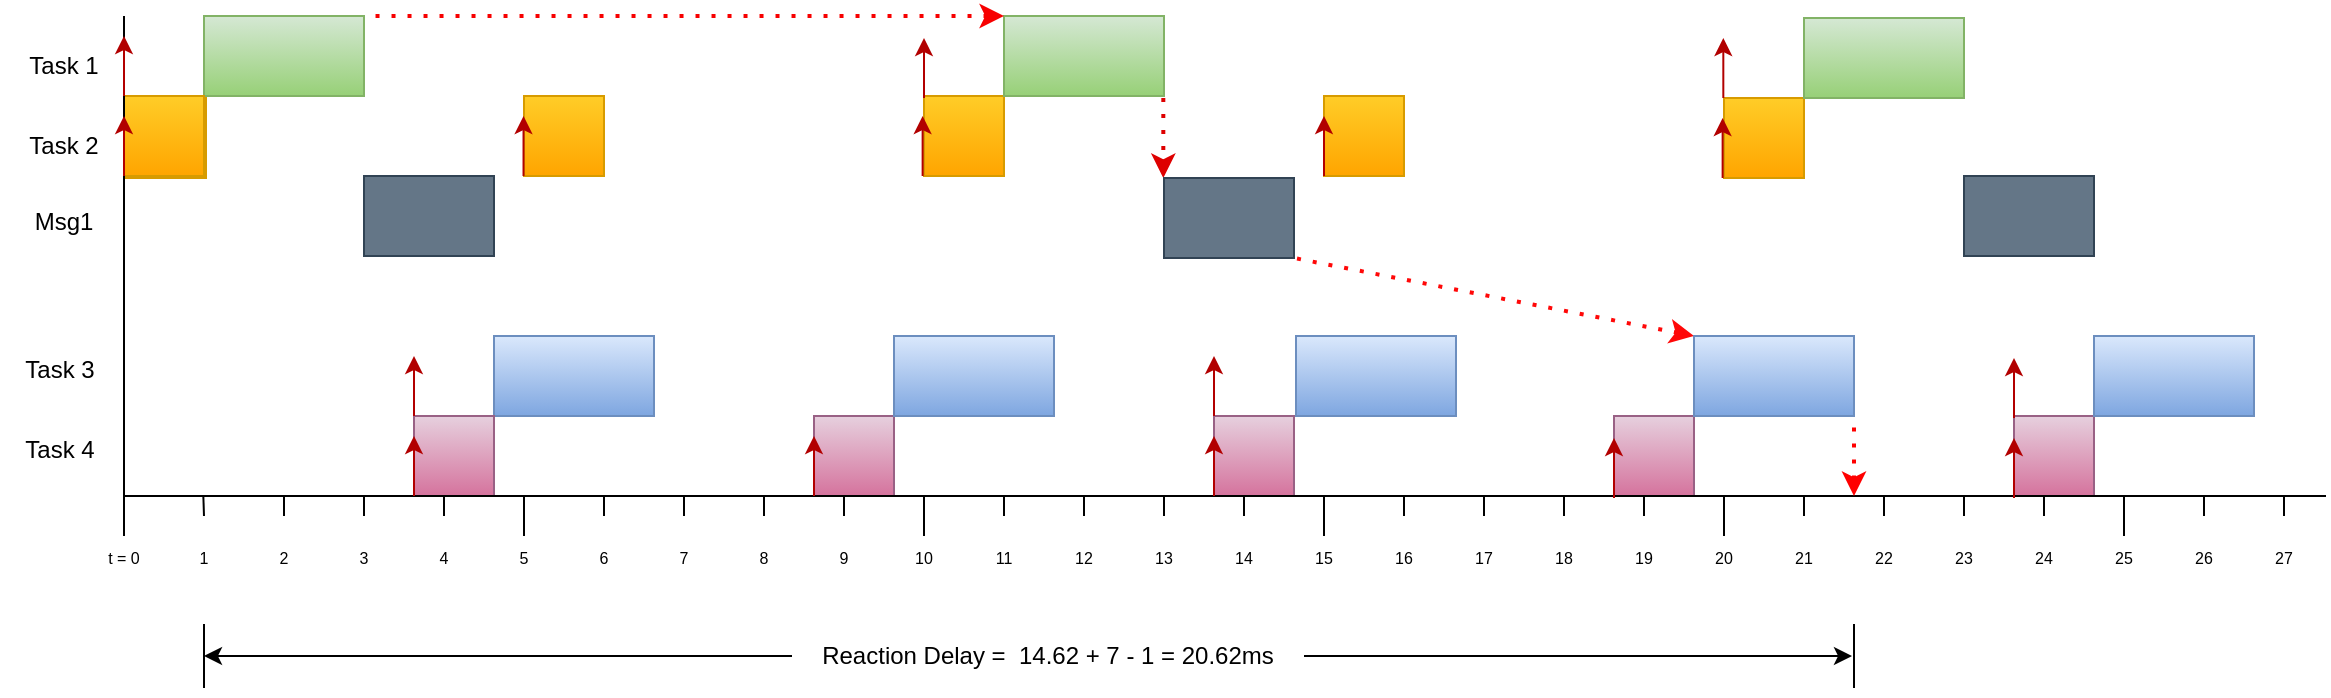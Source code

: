 <mxfile version="22.1.2" type="device">
  <diagram name="Sida-1" id="jouxOrNFPZKE8_uhJ4qf">
    <mxGraphModel dx="1100" dy="809" grid="1" gridSize="10" guides="1" tooltips="1" connect="1" arrows="1" fold="1" page="1" pageScale="1" pageWidth="827" pageHeight="1169" math="0" shadow="0">
      <root>
        <mxCell id="0" />
        <mxCell id="1" parent="0" />
        <mxCell id="SRUq4UJ1imat5ZAe_kLp-1" value="" style="rounded=0;whiteSpace=wrap;html=1;fillColor=#e6d0de;gradientColor=#d5739d;strokeColor=#996185;" vertex="1" parent="1">
          <mxGeometry x="1064" y="320" width="40" height="40" as="geometry" />
        </mxCell>
        <mxCell id="SRUq4UJ1imat5ZAe_kLp-2" value="" style="rounded=0;whiteSpace=wrap;html=1;fillColor=#e6d0de;gradientColor=#d5739d;strokeColor=#996185;" vertex="1" parent="1">
          <mxGeometry x="864" y="320" width="40" height="40" as="geometry" />
        </mxCell>
        <mxCell id="SRUq4UJ1imat5ZAe_kLp-3" value="" style="rounded=0;whiteSpace=wrap;html=1;fillColor=#e6d0de;gradientColor=#d5739d;strokeColor=#996185;" vertex="1" parent="1">
          <mxGeometry x="664" y="320" width="40" height="40" as="geometry" />
        </mxCell>
        <mxCell id="SRUq4UJ1imat5ZAe_kLp-4" value="" style="rounded=0;whiteSpace=wrap;html=1;fillColor=#e6d0de;gradientColor=#d5739d;strokeColor=#996185;" vertex="1" parent="1">
          <mxGeometry x="464" y="320" width="40" height="40" as="geometry" />
        </mxCell>
        <mxCell id="SRUq4UJ1imat5ZAe_kLp-5" value="" style="rounded=0;whiteSpace=wrap;html=1;fillColor=#ffcd28;gradientColor=#ffa500;strokeColor=#d79b00;" vertex="1" parent="1">
          <mxGeometry x="120" y="161" width="40" height="40" as="geometry" />
        </mxCell>
        <mxCell id="SRUq4UJ1imat5ZAe_kLp-6" value="" style="rounded=0;whiteSpace=wrap;html=1;fillColor=#dae8fc;gradientColor=#7ea6e0;strokeColor=#6c8ebf;" vertex="1" parent="1">
          <mxGeometry x="304" y="280" width="80" height="40" as="geometry" />
        </mxCell>
        <mxCell id="SRUq4UJ1imat5ZAe_kLp-7" value="" style="rounded=0;whiteSpace=wrap;html=1;fillColor=#e6d0de;gradientColor=#d5739d;strokeColor=#996185;" vertex="1" parent="1">
          <mxGeometry x="264" y="320" width="40" height="40" as="geometry" />
        </mxCell>
        <mxCell id="SRUq4UJ1imat5ZAe_kLp-8" value="" style="rounded=0;whiteSpace=wrap;html=1;fillColor=#d5e8d4;gradientColor=#97d077;strokeColor=#82b366;" vertex="1" parent="1">
          <mxGeometry x="159" y="120" width="80" height="40" as="geometry" />
        </mxCell>
        <mxCell id="SRUq4UJ1imat5ZAe_kLp-9" value="" style="rounded=0;whiteSpace=wrap;html=1;fillColor=#ffcd28;gradientColor=#ffa500;strokeColor=#d79b00;" vertex="1" parent="1">
          <mxGeometry x="119" y="160" width="40" height="40" as="geometry" />
        </mxCell>
        <mxCell id="SRUq4UJ1imat5ZAe_kLp-10" value="" style="endArrow=none;html=1;rounded=0;" edge="1" parent="1">
          <mxGeometry width="50" height="50" relative="1" as="geometry">
            <mxPoint x="119" y="360" as="sourcePoint" />
            <mxPoint x="1220" y="360" as="targetPoint" />
          </mxGeometry>
        </mxCell>
        <mxCell id="SRUq4UJ1imat5ZAe_kLp-11" value="" style="endArrow=none;html=1;rounded=0;" edge="1" parent="1">
          <mxGeometry width="50" height="50" relative="1" as="geometry">
            <mxPoint x="119" y="360" as="sourcePoint" />
            <mxPoint x="119" y="120" as="targetPoint" />
          </mxGeometry>
        </mxCell>
        <mxCell id="SRUq4UJ1imat5ZAe_kLp-12" value="" style="endArrow=classic;html=1;rounded=0;fillColor=#e51400;strokeColor=#B20000;" edge="1" parent="1">
          <mxGeometry width="50" height="50" relative="1" as="geometry">
            <mxPoint x="264" y="360" as="sourcePoint" />
            <mxPoint x="264" y="330" as="targetPoint" />
          </mxGeometry>
        </mxCell>
        <mxCell id="SRUq4UJ1imat5ZAe_kLp-13" value="" style="endArrow=classic;html=1;rounded=0;fillColor=#e51400;strokeColor=#B20000;" edge="1" parent="1">
          <mxGeometry width="50" height="50" relative="1" as="geometry">
            <mxPoint x="264" y="320" as="sourcePoint" />
            <mxPoint x="264" y="290" as="targetPoint" />
          </mxGeometry>
        </mxCell>
        <mxCell id="SRUq4UJ1imat5ZAe_kLp-14" value="" style="endArrow=classic;html=1;rounded=0;fillColor=#e51400;strokeColor=#B20000;" edge="1" parent="1">
          <mxGeometry width="50" height="50" relative="1" as="geometry">
            <mxPoint x="119" y="200" as="sourcePoint" />
            <mxPoint x="119" y="170" as="targetPoint" />
          </mxGeometry>
        </mxCell>
        <mxCell id="SRUq4UJ1imat5ZAe_kLp-15" value="" style="endArrow=classic;html=1;rounded=0;fillColor=#e51400;strokeColor=#B20000;" edge="1" parent="1">
          <mxGeometry width="50" height="50" relative="1" as="geometry">
            <mxPoint x="119" y="160" as="sourcePoint" />
            <mxPoint x="119" y="130" as="targetPoint" />
          </mxGeometry>
        </mxCell>
        <mxCell id="SRUq4UJ1imat5ZAe_kLp-16" value="Task 1" style="text;html=1;strokeColor=none;fillColor=none;align=center;verticalAlign=middle;whiteSpace=wrap;rounded=0;" vertex="1" parent="1">
          <mxGeometry x="59" y="130" width="60" height="30" as="geometry" />
        </mxCell>
        <mxCell id="SRUq4UJ1imat5ZAe_kLp-17" value="Task 2" style="text;html=1;strokeColor=none;fillColor=none;align=center;verticalAlign=middle;whiteSpace=wrap;rounded=0;" vertex="1" parent="1">
          <mxGeometry x="59" y="170" width="60" height="30" as="geometry" />
        </mxCell>
        <mxCell id="SRUq4UJ1imat5ZAe_kLp-18" value="Task 3" style="text;html=1;strokeColor=none;fillColor=none;align=center;verticalAlign=middle;whiteSpace=wrap;rounded=0;" vertex="1" parent="1">
          <mxGeometry x="57" y="282" width="60" height="30" as="geometry" />
        </mxCell>
        <mxCell id="SRUq4UJ1imat5ZAe_kLp-19" value="Task 4" style="text;html=1;strokeColor=none;fillColor=none;align=center;verticalAlign=middle;whiteSpace=wrap;rounded=0;" vertex="1" parent="1">
          <mxGeometry x="57" y="322" width="60" height="30" as="geometry" />
        </mxCell>
        <mxCell id="SRUq4UJ1imat5ZAe_kLp-20" value="" style="endArrow=none;html=1;rounded=0;" edge="1" parent="1">
          <mxGeometry width="50" height="50" relative="1" as="geometry">
            <mxPoint x="119" y="380" as="sourcePoint" />
            <mxPoint x="119" y="360" as="targetPoint" />
          </mxGeometry>
        </mxCell>
        <mxCell id="SRUq4UJ1imat5ZAe_kLp-21" value="" style="endArrow=none;html=1;rounded=0;" edge="1" parent="1">
          <mxGeometry width="50" height="50" relative="1" as="geometry">
            <mxPoint x="319" y="380" as="sourcePoint" />
            <mxPoint x="319" y="360" as="targetPoint" />
          </mxGeometry>
        </mxCell>
        <mxCell id="SRUq4UJ1imat5ZAe_kLp-22" value="" style="endArrow=none;html=1;rounded=0;" edge="1" parent="1">
          <mxGeometry width="50" height="50" relative="1" as="geometry">
            <mxPoint x="519" y="380" as="sourcePoint" />
            <mxPoint x="519" y="360" as="targetPoint" />
          </mxGeometry>
        </mxCell>
        <mxCell id="SRUq4UJ1imat5ZAe_kLp-23" value="" style="endArrow=none;html=1;rounded=0;" edge="1" parent="1">
          <mxGeometry width="50" height="50" relative="1" as="geometry">
            <mxPoint x="719" y="380" as="sourcePoint" />
            <mxPoint x="719" y="360" as="targetPoint" />
          </mxGeometry>
        </mxCell>
        <mxCell id="SRUq4UJ1imat5ZAe_kLp-24" value="" style="endArrow=none;html=1;rounded=0;" edge="1" parent="1">
          <mxGeometry width="50" height="50" relative="1" as="geometry">
            <mxPoint x="919" y="380" as="sourcePoint" />
            <mxPoint x="919" y="360" as="targetPoint" />
          </mxGeometry>
        </mxCell>
        <mxCell id="SRUq4UJ1imat5ZAe_kLp-25" value="" style="endArrow=none;html=1;rounded=0;" edge="1" parent="1">
          <mxGeometry width="50" height="50" relative="1" as="geometry">
            <mxPoint x="1119" y="380" as="sourcePoint" />
            <mxPoint x="1119" y="360" as="targetPoint" />
          </mxGeometry>
        </mxCell>
        <mxCell id="SRUq4UJ1imat5ZAe_kLp-26" value="" style="endArrow=none;html=1;rounded=0;" edge="1" parent="1">
          <mxGeometry width="50" height="50" relative="1" as="geometry">
            <mxPoint x="159" y="370" as="sourcePoint" />
            <mxPoint x="158.67" y="360" as="targetPoint" />
          </mxGeometry>
        </mxCell>
        <mxCell id="SRUq4UJ1imat5ZAe_kLp-27" value="" style="endArrow=none;html=1;rounded=0;" edge="1" parent="1">
          <mxGeometry width="50" height="50" relative="1" as="geometry">
            <mxPoint x="199" y="370" as="sourcePoint" />
            <mxPoint x="199" y="360" as="targetPoint" />
          </mxGeometry>
        </mxCell>
        <mxCell id="SRUq4UJ1imat5ZAe_kLp-28" value="" style="endArrow=none;html=1;rounded=0;" edge="1" parent="1">
          <mxGeometry width="50" height="50" relative="1" as="geometry">
            <mxPoint x="239" y="370" as="sourcePoint" />
            <mxPoint x="239" y="360" as="targetPoint" />
          </mxGeometry>
        </mxCell>
        <mxCell id="SRUq4UJ1imat5ZAe_kLp-29" value="" style="endArrow=none;html=1;rounded=0;" edge="1" parent="1">
          <mxGeometry width="50" height="50" relative="1" as="geometry">
            <mxPoint x="279" y="370" as="sourcePoint" />
            <mxPoint x="279" y="360" as="targetPoint" />
          </mxGeometry>
        </mxCell>
        <mxCell id="SRUq4UJ1imat5ZAe_kLp-30" value="" style="endArrow=none;html=1;rounded=0;" edge="1" parent="1">
          <mxGeometry width="50" height="50" relative="1" as="geometry">
            <mxPoint x="359" y="370" as="sourcePoint" />
            <mxPoint x="359" y="360" as="targetPoint" />
          </mxGeometry>
        </mxCell>
        <mxCell id="SRUq4UJ1imat5ZAe_kLp-31" value="" style="endArrow=none;html=1;rounded=0;" edge="1" parent="1">
          <mxGeometry width="50" height="50" relative="1" as="geometry">
            <mxPoint x="399" y="370" as="sourcePoint" />
            <mxPoint x="399" y="360" as="targetPoint" />
          </mxGeometry>
        </mxCell>
        <mxCell id="SRUq4UJ1imat5ZAe_kLp-32" value="" style="endArrow=none;html=1;rounded=0;" edge="1" parent="1">
          <mxGeometry width="50" height="50" relative="1" as="geometry">
            <mxPoint x="439" y="370" as="sourcePoint" />
            <mxPoint x="439" y="360" as="targetPoint" />
          </mxGeometry>
        </mxCell>
        <mxCell id="SRUq4UJ1imat5ZAe_kLp-33" value="" style="endArrow=none;html=1;rounded=0;" edge="1" parent="1">
          <mxGeometry width="50" height="50" relative="1" as="geometry">
            <mxPoint x="479" y="370" as="sourcePoint" />
            <mxPoint x="479" y="360" as="targetPoint" />
          </mxGeometry>
        </mxCell>
        <mxCell id="SRUq4UJ1imat5ZAe_kLp-34" value="" style="endArrow=none;html=1;rounded=0;" edge="1" parent="1">
          <mxGeometry width="50" height="50" relative="1" as="geometry">
            <mxPoint x="559" y="370" as="sourcePoint" />
            <mxPoint x="559" y="360" as="targetPoint" />
          </mxGeometry>
        </mxCell>
        <mxCell id="SRUq4UJ1imat5ZAe_kLp-35" value="" style="endArrow=none;html=1;rounded=0;" edge="1" parent="1">
          <mxGeometry width="50" height="50" relative="1" as="geometry">
            <mxPoint x="599" y="370" as="sourcePoint" />
            <mxPoint x="599" y="360" as="targetPoint" />
          </mxGeometry>
        </mxCell>
        <mxCell id="SRUq4UJ1imat5ZAe_kLp-36" value="" style="endArrow=none;html=1;rounded=0;" edge="1" parent="1">
          <mxGeometry width="50" height="50" relative="1" as="geometry">
            <mxPoint x="639" y="370" as="sourcePoint" />
            <mxPoint x="639" y="360" as="targetPoint" />
          </mxGeometry>
        </mxCell>
        <mxCell id="SRUq4UJ1imat5ZAe_kLp-37" value="" style="endArrow=none;html=1;rounded=0;" edge="1" parent="1">
          <mxGeometry width="50" height="50" relative="1" as="geometry">
            <mxPoint x="679" y="370" as="sourcePoint" />
            <mxPoint x="679" y="360" as="targetPoint" />
          </mxGeometry>
        </mxCell>
        <mxCell id="SRUq4UJ1imat5ZAe_kLp-38" value="" style="endArrow=none;html=1;rounded=0;" edge="1" parent="1">
          <mxGeometry width="50" height="50" relative="1" as="geometry">
            <mxPoint x="759" y="370" as="sourcePoint" />
            <mxPoint x="759" y="360" as="targetPoint" />
          </mxGeometry>
        </mxCell>
        <mxCell id="SRUq4UJ1imat5ZAe_kLp-39" value="" style="endArrow=none;html=1;rounded=0;" edge="1" parent="1">
          <mxGeometry width="50" height="50" relative="1" as="geometry">
            <mxPoint x="799" y="370" as="sourcePoint" />
            <mxPoint x="799" y="360" as="targetPoint" />
          </mxGeometry>
        </mxCell>
        <mxCell id="SRUq4UJ1imat5ZAe_kLp-40" value="" style="endArrow=none;html=1;rounded=0;" edge="1" parent="1">
          <mxGeometry width="50" height="50" relative="1" as="geometry">
            <mxPoint x="839" y="370" as="sourcePoint" />
            <mxPoint x="839" y="360" as="targetPoint" />
          </mxGeometry>
        </mxCell>
        <mxCell id="SRUq4UJ1imat5ZAe_kLp-41" value="" style="endArrow=none;html=1;rounded=0;" edge="1" parent="1">
          <mxGeometry width="50" height="50" relative="1" as="geometry">
            <mxPoint x="879" y="370" as="sourcePoint" />
            <mxPoint x="879" y="360" as="targetPoint" />
          </mxGeometry>
        </mxCell>
        <mxCell id="SRUq4UJ1imat5ZAe_kLp-42" value="" style="endArrow=none;html=1;rounded=0;" edge="1" parent="1">
          <mxGeometry width="50" height="50" relative="1" as="geometry">
            <mxPoint x="959" y="370" as="sourcePoint" />
            <mxPoint x="959" y="360" as="targetPoint" />
          </mxGeometry>
        </mxCell>
        <mxCell id="SRUq4UJ1imat5ZAe_kLp-43" value="" style="endArrow=none;html=1;rounded=0;" edge="1" parent="1">
          <mxGeometry width="50" height="50" relative="1" as="geometry">
            <mxPoint x="999" y="370" as="sourcePoint" />
            <mxPoint x="999" y="360" as="targetPoint" />
          </mxGeometry>
        </mxCell>
        <mxCell id="SRUq4UJ1imat5ZAe_kLp-44" value="" style="endArrow=none;html=1;rounded=0;" edge="1" parent="1">
          <mxGeometry width="50" height="50" relative="1" as="geometry">
            <mxPoint x="1039" y="370" as="sourcePoint" />
            <mxPoint x="1039" y="360" as="targetPoint" />
          </mxGeometry>
        </mxCell>
        <mxCell id="SRUq4UJ1imat5ZAe_kLp-45" value="" style="endArrow=none;html=1;rounded=0;" edge="1" parent="1">
          <mxGeometry width="50" height="50" relative="1" as="geometry">
            <mxPoint x="1079" y="370" as="sourcePoint" />
            <mxPoint x="1079" y="360" as="targetPoint" />
          </mxGeometry>
        </mxCell>
        <mxCell id="SRUq4UJ1imat5ZAe_kLp-46" value="&lt;font style=&quot;font-size: 8px;&quot;&gt;t = 0&lt;/font&gt;" style="text;html=1;strokeColor=none;fillColor=none;align=center;verticalAlign=middle;whiteSpace=wrap;rounded=0;" vertex="1" parent="1">
          <mxGeometry x="99" y="380" width="40" height="20" as="geometry" />
        </mxCell>
        <mxCell id="SRUq4UJ1imat5ZAe_kLp-47" value="&lt;font style=&quot;font-size: 8px;&quot;&gt;1&lt;/font&gt;" style="text;html=1;strokeColor=none;fillColor=none;align=center;verticalAlign=middle;whiteSpace=wrap;rounded=0;" vertex="1" parent="1">
          <mxGeometry x="149" y="380" width="20" height="20" as="geometry" />
        </mxCell>
        <mxCell id="SRUq4UJ1imat5ZAe_kLp-48" value="&lt;font style=&quot;font-size: 8px;&quot;&gt;2&lt;/font&gt;" style="text;html=1;strokeColor=none;fillColor=none;align=center;verticalAlign=middle;whiteSpace=wrap;rounded=0;" vertex="1" parent="1">
          <mxGeometry x="189" y="380" width="20" height="20" as="geometry" />
        </mxCell>
        <mxCell id="SRUq4UJ1imat5ZAe_kLp-49" value="&lt;font style=&quot;font-size: 8px;&quot;&gt;3&lt;/font&gt;" style="text;html=1;strokeColor=none;fillColor=none;align=center;verticalAlign=middle;whiteSpace=wrap;rounded=0;" vertex="1" parent="1">
          <mxGeometry x="229" y="380" width="20" height="20" as="geometry" />
        </mxCell>
        <mxCell id="SRUq4UJ1imat5ZAe_kLp-50" value="&lt;font style=&quot;font-size: 8px;&quot;&gt;4&lt;/font&gt;" style="text;html=1;strokeColor=none;fillColor=none;align=center;verticalAlign=middle;whiteSpace=wrap;rounded=0;" vertex="1" parent="1">
          <mxGeometry x="269" y="380" width="20" height="20" as="geometry" />
        </mxCell>
        <mxCell id="SRUq4UJ1imat5ZAe_kLp-51" value="&lt;font style=&quot;font-size: 8px;&quot;&gt;5&lt;/font&gt;" style="text;html=1;strokeColor=none;fillColor=none;align=center;verticalAlign=middle;whiteSpace=wrap;rounded=0;" vertex="1" parent="1">
          <mxGeometry x="309" y="380" width="20" height="20" as="geometry" />
        </mxCell>
        <mxCell id="SRUq4UJ1imat5ZAe_kLp-52" value="&lt;span style=&quot;font-size: 8px;&quot;&gt;6&lt;/span&gt;" style="text;html=1;strokeColor=none;fillColor=none;align=center;verticalAlign=middle;whiteSpace=wrap;rounded=0;" vertex="1" parent="1">
          <mxGeometry x="349" y="380" width="20" height="20" as="geometry" />
        </mxCell>
        <mxCell id="SRUq4UJ1imat5ZAe_kLp-53" value="&lt;span style=&quot;font-size: 8px;&quot;&gt;7&lt;/span&gt;" style="text;html=1;strokeColor=none;fillColor=none;align=center;verticalAlign=middle;whiteSpace=wrap;rounded=0;" vertex="1" parent="1">
          <mxGeometry x="389" y="380" width="20" height="20" as="geometry" />
        </mxCell>
        <mxCell id="SRUq4UJ1imat5ZAe_kLp-54" value="&lt;font style=&quot;font-size: 8px;&quot;&gt;8&lt;/font&gt;" style="text;html=1;strokeColor=none;fillColor=none;align=center;verticalAlign=middle;whiteSpace=wrap;rounded=0;" vertex="1" parent="1">
          <mxGeometry x="429" y="380" width="20" height="20" as="geometry" />
        </mxCell>
        <mxCell id="SRUq4UJ1imat5ZAe_kLp-55" value="&lt;font style=&quot;font-size: 8px;&quot;&gt;9&lt;/font&gt;" style="text;html=1;strokeColor=none;fillColor=none;align=center;verticalAlign=middle;whiteSpace=wrap;rounded=0;" vertex="1" parent="1">
          <mxGeometry x="469" y="380" width="20" height="20" as="geometry" />
        </mxCell>
        <mxCell id="SRUq4UJ1imat5ZAe_kLp-56" value="&lt;font style=&quot;font-size: 8px;&quot;&gt;10&lt;/font&gt;" style="text;html=1;strokeColor=none;fillColor=none;align=center;verticalAlign=middle;whiteSpace=wrap;rounded=0;" vertex="1" parent="1">
          <mxGeometry x="509" y="380" width="20" height="20" as="geometry" />
        </mxCell>
        <mxCell id="SRUq4UJ1imat5ZAe_kLp-57" value="&lt;font style=&quot;font-size: 8px;&quot;&gt;11&lt;/font&gt;" style="text;html=1;strokeColor=none;fillColor=none;align=center;verticalAlign=middle;whiteSpace=wrap;rounded=0;" vertex="1" parent="1">
          <mxGeometry x="549" y="380" width="20" height="20" as="geometry" />
        </mxCell>
        <mxCell id="SRUq4UJ1imat5ZAe_kLp-58" value="&lt;font style=&quot;font-size: 8px;&quot;&gt;12&lt;/font&gt;" style="text;html=1;strokeColor=none;fillColor=none;align=center;verticalAlign=middle;whiteSpace=wrap;rounded=0;" vertex="1" parent="1">
          <mxGeometry x="589" y="380" width="20" height="20" as="geometry" />
        </mxCell>
        <mxCell id="SRUq4UJ1imat5ZAe_kLp-59" value="&lt;font style=&quot;font-size: 8px;&quot;&gt;13&lt;/font&gt;" style="text;html=1;strokeColor=none;fillColor=none;align=center;verticalAlign=middle;whiteSpace=wrap;rounded=0;" vertex="1" parent="1">
          <mxGeometry x="629" y="380" width="20" height="20" as="geometry" />
        </mxCell>
        <mxCell id="SRUq4UJ1imat5ZAe_kLp-60" value="&lt;font style=&quot;font-size: 8px;&quot;&gt;14&lt;/font&gt;" style="text;html=1;strokeColor=none;fillColor=none;align=center;verticalAlign=middle;whiteSpace=wrap;rounded=0;" vertex="1" parent="1">
          <mxGeometry x="669" y="380" width="20" height="20" as="geometry" />
        </mxCell>
        <mxCell id="SRUq4UJ1imat5ZAe_kLp-61" value="&lt;font style=&quot;font-size: 8px;&quot;&gt;15&lt;/font&gt;" style="text;html=1;strokeColor=none;fillColor=none;align=center;verticalAlign=middle;whiteSpace=wrap;rounded=0;" vertex="1" parent="1">
          <mxGeometry x="709" y="380" width="20" height="20" as="geometry" />
        </mxCell>
        <mxCell id="SRUq4UJ1imat5ZAe_kLp-62" value="&lt;font style=&quot;font-size: 8px;&quot;&gt;16&lt;/font&gt;" style="text;html=1;strokeColor=none;fillColor=none;align=center;verticalAlign=middle;whiteSpace=wrap;rounded=0;" vertex="1" parent="1">
          <mxGeometry x="749" y="380" width="20" height="20" as="geometry" />
        </mxCell>
        <mxCell id="SRUq4UJ1imat5ZAe_kLp-63" value="&lt;font style=&quot;font-size: 8px;&quot;&gt;17&lt;/font&gt;" style="text;html=1;strokeColor=none;fillColor=none;align=center;verticalAlign=middle;whiteSpace=wrap;rounded=0;" vertex="1" parent="1">
          <mxGeometry x="789" y="380" width="20" height="20" as="geometry" />
        </mxCell>
        <mxCell id="SRUq4UJ1imat5ZAe_kLp-64" value="&lt;font style=&quot;font-size: 8px;&quot;&gt;18&lt;/font&gt;" style="text;html=1;strokeColor=none;fillColor=none;align=center;verticalAlign=middle;whiteSpace=wrap;rounded=0;" vertex="1" parent="1">
          <mxGeometry x="829" y="380" width="20" height="20" as="geometry" />
        </mxCell>
        <mxCell id="SRUq4UJ1imat5ZAe_kLp-65" value="&lt;font style=&quot;font-size: 8px;&quot;&gt;19&lt;/font&gt;" style="text;html=1;strokeColor=none;fillColor=none;align=center;verticalAlign=middle;whiteSpace=wrap;rounded=0;" vertex="1" parent="1">
          <mxGeometry x="859" y="380" width="40" height="20" as="geometry" />
        </mxCell>
        <mxCell id="SRUq4UJ1imat5ZAe_kLp-66" value="&lt;font style=&quot;font-size: 8px;&quot;&gt;20&lt;/font&gt;" style="text;html=1;strokeColor=none;fillColor=none;align=center;verticalAlign=middle;whiteSpace=wrap;rounded=0;" vertex="1" parent="1">
          <mxGeometry x="909" y="380" width="20" height="20" as="geometry" />
        </mxCell>
        <mxCell id="SRUq4UJ1imat5ZAe_kLp-67" value="&lt;font style=&quot;font-size: 8px;&quot;&gt;21&lt;/font&gt;" style="text;html=1;strokeColor=none;fillColor=none;align=center;verticalAlign=middle;whiteSpace=wrap;rounded=0;" vertex="1" parent="1">
          <mxGeometry x="949" y="380" width="20" height="20" as="geometry" />
        </mxCell>
        <mxCell id="SRUq4UJ1imat5ZAe_kLp-68" value="&lt;font style=&quot;font-size: 8px;&quot;&gt;22&lt;/font&gt;" style="text;html=1;strokeColor=none;fillColor=none;align=center;verticalAlign=middle;whiteSpace=wrap;rounded=0;" vertex="1" parent="1">
          <mxGeometry x="989" y="380" width="20" height="20" as="geometry" />
        </mxCell>
        <mxCell id="SRUq4UJ1imat5ZAe_kLp-69" value="&lt;font style=&quot;font-size: 8px;&quot;&gt;23&lt;/font&gt;" style="text;html=1;strokeColor=none;fillColor=none;align=center;verticalAlign=middle;whiteSpace=wrap;rounded=0;" vertex="1" parent="1">
          <mxGeometry x="1029" y="380" width="20" height="20" as="geometry" />
        </mxCell>
        <mxCell id="SRUq4UJ1imat5ZAe_kLp-70" value="&lt;font style=&quot;font-size: 8px;&quot;&gt;24&lt;/font&gt;" style="text;html=1;strokeColor=none;fillColor=none;align=center;verticalAlign=middle;whiteSpace=wrap;rounded=0;" vertex="1" parent="1">
          <mxGeometry x="1069" y="380" width="20" height="20" as="geometry" />
        </mxCell>
        <mxCell id="SRUq4UJ1imat5ZAe_kLp-71" value="&lt;font style=&quot;font-size: 8px;&quot;&gt;25&lt;/font&gt;" style="text;html=1;strokeColor=none;fillColor=none;align=center;verticalAlign=middle;whiteSpace=wrap;rounded=0;" vertex="1" parent="1">
          <mxGeometry x="1109" y="380" width="20" height="20" as="geometry" />
        </mxCell>
        <mxCell id="SRUq4UJ1imat5ZAe_kLp-72" value="" style="rounded=0;whiteSpace=wrap;html=1;fillColor=#647687;strokeColor=#314354;fontColor=#ffffff;" vertex="1" parent="1">
          <mxGeometry x="239" y="200" width="65" height="40" as="geometry" />
        </mxCell>
        <mxCell id="SRUq4UJ1imat5ZAe_kLp-73" value="Msg1" style="text;html=1;strokeColor=none;fillColor=none;align=center;verticalAlign=middle;whiteSpace=wrap;rounded=0;" vertex="1" parent="1">
          <mxGeometry x="59" y="207.5" width="60" height="30" as="geometry" />
        </mxCell>
        <mxCell id="SRUq4UJ1imat5ZAe_kLp-76" value="" style="rounded=0;whiteSpace=wrap;html=1;fillColor=#ffcd28;gradientColor=#ffa500;strokeColor=#d79b00;" vertex="1" parent="1">
          <mxGeometry x="319" y="160" width="40" height="40" as="geometry" />
        </mxCell>
        <mxCell id="SRUq4UJ1imat5ZAe_kLp-77" value="" style="endArrow=classic;html=1;rounded=0;fillColor=#e51400;strokeColor=#B20000;strokeWidth=1;" edge="1" parent="1">
          <mxGeometry width="50" height="50" relative="1" as="geometry">
            <mxPoint x="318.76" y="200" as="sourcePoint" />
            <mxPoint x="318.76" y="170" as="targetPoint" />
          </mxGeometry>
        </mxCell>
        <mxCell id="SRUq4UJ1imat5ZAe_kLp-78" value="" style="rounded=0;whiteSpace=wrap;html=1;fillColor=#ffcd28;gradientColor=#ffa500;strokeColor=#d79b00;" vertex="1" parent="1">
          <mxGeometry x="519" y="160" width="40" height="40" as="geometry" />
        </mxCell>
        <mxCell id="SRUq4UJ1imat5ZAe_kLp-79" value="" style="rounded=0;whiteSpace=wrap;html=1;fillColor=#ffcd28;gradientColor=#ffa500;strokeColor=#d79b00;" vertex="1" parent="1">
          <mxGeometry x="719" y="160" width="40" height="40" as="geometry" />
        </mxCell>
        <mxCell id="SRUq4UJ1imat5ZAe_kLp-80" value="" style="rounded=0;whiteSpace=wrap;html=1;fillColor=#ffcd28;gradientColor=#ffa500;strokeColor=#d79b00;" vertex="1" parent="1">
          <mxGeometry x="919" y="161" width="40" height="40" as="geometry" />
        </mxCell>
        <mxCell id="SRUq4UJ1imat5ZAe_kLp-81" value="" style="rounded=0;whiteSpace=wrap;html=1;fillColor=#d5e8d4;gradientColor=#97d077;strokeColor=#82b366;" vertex="1" parent="1">
          <mxGeometry x="559" y="120" width="80" height="40" as="geometry" />
        </mxCell>
        <mxCell id="SRUq4UJ1imat5ZAe_kLp-82" value="" style="rounded=0;whiteSpace=wrap;html=1;fillColor=#d5e8d4;gradientColor=#97d077;strokeColor=#82b366;" vertex="1" parent="1">
          <mxGeometry x="959" y="121" width="80" height="40" as="geometry" />
        </mxCell>
        <mxCell id="SRUq4UJ1imat5ZAe_kLp-83" value="" style="endArrow=classic;html=1;rounded=0;fillColor=#e51400;strokeColor=#B20000;" edge="1" parent="1">
          <mxGeometry width="50" height="50" relative="1" as="geometry">
            <mxPoint x="464" y="360" as="sourcePoint" />
            <mxPoint x="464" y="330" as="targetPoint" />
          </mxGeometry>
        </mxCell>
        <mxCell id="SRUq4UJ1imat5ZAe_kLp-84" value="" style="rounded=0;whiteSpace=wrap;html=1;fillColor=#dae8fc;gradientColor=#7ea6e0;strokeColor=#6c8ebf;" vertex="1" parent="1">
          <mxGeometry x="705" y="280" width="80" height="40" as="geometry" />
        </mxCell>
        <mxCell id="SRUq4UJ1imat5ZAe_kLp-85" value="" style="endArrow=classic;html=1;rounded=0;fillColor=#e51400;strokeColor=#B20000;" edge="1" parent="1">
          <mxGeometry width="50" height="50" relative="1" as="geometry">
            <mxPoint x="664" y="360" as="sourcePoint" />
            <mxPoint x="664" y="330" as="targetPoint" />
          </mxGeometry>
        </mxCell>
        <mxCell id="SRUq4UJ1imat5ZAe_kLp-86" value="" style="endArrow=classic;html=1;rounded=0;fillColor=#e51400;strokeColor=#B20000;" edge="1" parent="1">
          <mxGeometry width="50" height="50" relative="1" as="geometry">
            <mxPoint x="664" y="320" as="sourcePoint" />
            <mxPoint x="664" y="290" as="targetPoint" />
          </mxGeometry>
        </mxCell>
        <mxCell id="SRUq4UJ1imat5ZAe_kLp-87" value="" style="endArrow=classic;html=1;rounded=0;fillColor=#e51400;strokeColor=#B20000;" edge="1" parent="1">
          <mxGeometry width="50" height="50" relative="1" as="geometry">
            <mxPoint x="864" y="361" as="sourcePoint" />
            <mxPoint x="864" y="331" as="targetPoint" />
          </mxGeometry>
        </mxCell>
        <mxCell id="SRUq4UJ1imat5ZAe_kLp-88" value="" style="rounded=0;whiteSpace=wrap;html=1;fillColor=#dae8fc;gradientColor=#7ea6e0;strokeColor=#6c8ebf;" vertex="1" parent="1">
          <mxGeometry x="1104" y="280" width="80" height="40" as="geometry" />
        </mxCell>
        <mxCell id="SRUq4UJ1imat5ZAe_kLp-89" value="" style="endArrow=classic;html=1;rounded=0;fillColor=#e51400;strokeColor=#B20000;" edge="1" parent="1">
          <mxGeometry width="50" height="50" relative="1" as="geometry">
            <mxPoint x="1064" y="361" as="sourcePoint" />
            <mxPoint x="1064" y="331" as="targetPoint" />
          </mxGeometry>
        </mxCell>
        <mxCell id="SRUq4UJ1imat5ZAe_kLp-90" value="" style="endArrow=classic;html=1;rounded=0;fillColor=#e51400;strokeColor=#B20000;" edge="1" parent="1">
          <mxGeometry width="50" height="50" relative="1" as="geometry">
            <mxPoint x="1064" y="321" as="sourcePoint" />
            <mxPoint x="1064" y="291" as="targetPoint" />
          </mxGeometry>
        </mxCell>
        <mxCell id="SRUq4UJ1imat5ZAe_kLp-91" value="" style="endArrow=classic;html=1;rounded=0;fillColor=#e51400;strokeColor=#B20000;strokeWidth=1;" edge="1" parent="1">
          <mxGeometry width="50" height="50" relative="1" as="geometry">
            <mxPoint x="519" y="161" as="sourcePoint" />
            <mxPoint x="519" y="131" as="targetPoint" />
          </mxGeometry>
        </mxCell>
        <mxCell id="SRUq4UJ1imat5ZAe_kLp-92" value="" style="endArrow=classic;html=1;rounded=0;fillColor=#e51400;strokeColor=#B20000;strokeWidth=1;" edge="1" parent="1">
          <mxGeometry width="50" height="50" relative="1" as="geometry">
            <mxPoint x="518.31" y="200" as="sourcePoint" />
            <mxPoint x="518.31" y="170" as="targetPoint" />
          </mxGeometry>
        </mxCell>
        <mxCell id="SRUq4UJ1imat5ZAe_kLp-93" value="" style="endArrow=classic;html=1;rounded=0;fillColor=#e51400;strokeColor=#B20000;strokeWidth=1;" edge="1" parent="1">
          <mxGeometry width="50" height="50" relative="1" as="geometry">
            <mxPoint x="719" y="200" as="sourcePoint" />
            <mxPoint x="719" y="170" as="targetPoint" />
          </mxGeometry>
        </mxCell>
        <mxCell id="SRUq4UJ1imat5ZAe_kLp-94" value="" style="endArrow=classic;html=1;rounded=0;fillColor=#e51400;strokeColor=#B20000;strokeWidth=1;" edge="1" parent="1">
          <mxGeometry width="50" height="50" relative="1" as="geometry">
            <mxPoint x="918.31" y="201" as="sourcePoint" />
            <mxPoint x="918.31" y="171" as="targetPoint" />
          </mxGeometry>
        </mxCell>
        <mxCell id="SRUq4UJ1imat5ZAe_kLp-95" value="" style="endArrow=classic;html=1;rounded=0;fillColor=#e51400;strokeColor=#B20000;strokeWidth=1;" edge="1" parent="1">
          <mxGeometry width="50" height="50" relative="1" as="geometry">
            <mxPoint x="918.66" y="161" as="sourcePoint" />
            <mxPoint x="918.66" y="131" as="targetPoint" />
          </mxGeometry>
        </mxCell>
        <mxCell id="SRUq4UJ1imat5ZAe_kLp-97" value="" style="endArrow=classic;dashed=1;html=1;dashPattern=1 3;strokeWidth=2;rounded=0;exitX=1;exitY=1;exitDx=0;exitDy=0;entryX=0;entryY=0;entryDx=0;entryDy=0;fillColor=#e51400;strokeColor=#DE0000;startArrow=none;startFill=0;endFill=1;" edge="1" parent="1">
          <mxGeometry width="50" height="50" relative="1" as="geometry">
            <mxPoint x="638.66" y="161" as="sourcePoint" />
            <mxPoint x="638.66" y="201" as="targetPoint" />
          </mxGeometry>
        </mxCell>
        <mxCell id="SRUq4UJ1imat5ZAe_kLp-98" value="" style="endArrow=none;dashed=1;html=1;dashPattern=1 3;strokeWidth=2;rounded=0;entryX=1;entryY=0;entryDx=0;entryDy=0;exitX=0;exitY=0;exitDx=0;exitDy=0;fillColor=#e51400;strokeColor=#F70000;startArrow=classic;startFill=1;" edge="1" parent="1" source="SRUq4UJ1imat5ZAe_kLp-81" target="SRUq4UJ1imat5ZAe_kLp-8">
          <mxGeometry width="50" height="50" relative="1" as="geometry">
            <mxPoint x="797" y="98" as="sourcePoint" />
            <mxPoint x="393" y="58" as="targetPoint" />
          </mxGeometry>
        </mxCell>
        <mxCell id="SRUq4UJ1imat5ZAe_kLp-99" value="" style="endArrow=none;dashed=1;html=1;dashPattern=1 3;strokeWidth=2;rounded=0;entryX=1;entryY=1;entryDx=0;entryDy=0;startArrow=classic;startFill=1;fillColor=#e51400;strokeColor=#FF0000;" edge="1" parent="1" target="SRUq4UJ1imat5ZAe_kLp-116">
          <mxGeometry width="50" height="50" relative="1" as="geometry">
            <mxPoint x="984" y="360" as="sourcePoint" />
            <mxPoint x="1198" y="386" as="targetPoint" />
          </mxGeometry>
        </mxCell>
        <mxCell id="SRUq4UJ1imat5ZAe_kLp-100" value="" style="endArrow=none;html=1;rounded=0;" edge="1" parent="1">
          <mxGeometry width="50" height="50" relative="1" as="geometry">
            <mxPoint x="984" y="456" as="sourcePoint" />
            <mxPoint x="984" y="424" as="targetPoint" />
            <Array as="points">
              <mxPoint x="984" y="440" />
            </Array>
          </mxGeometry>
        </mxCell>
        <mxCell id="SRUq4UJ1imat5ZAe_kLp-101" value="" style="endArrow=none;html=1;rounded=0;" edge="1" parent="1">
          <mxGeometry width="50" height="50" relative="1" as="geometry">
            <mxPoint x="159" y="456" as="sourcePoint" />
            <mxPoint x="159" y="424" as="targetPoint" />
          </mxGeometry>
        </mxCell>
        <mxCell id="SRUq4UJ1imat5ZAe_kLp-104" value="" style="rounded=0;whiteSpace=wrap;html=1;fillColor=#647687;strokeColor=#314354;fontColor=#ffffff;" vertex="1" parent="1">
          <mxGeometry x="639" y="201" width="65" height="40" as="geometry" />
        </mxCell>
        <mxCell id="SRUq4UJ1imat5ZAe_kLp-105" value="" style="rounded=0;whiteSpace=wrap;html=1;fillColor=#647687;strokeColor=#314354;fontColor=#ffffff;" vertex="1" parent="1">
          <mxGeometry x="1039" y="200" width="65" height="40" as="geometry" />
        </mxCell>
        <mxCell id="SRUq4UJ1imat5ZAe_kLp-106" value="" style="endArrow=none;dashed=1;html=1;dashPattern=1 3;strokeWidth=2;rounded=0;entryX=1;entryY=1;entryDx=0;entryDy=0;exitX=0;exitY=0;exitDx=0;exitDy=0;fillColor=#e51400;strokeColor=#FF0808;startArrow=classic;startFill=1;" edge="1" parent="1" source="SRUq4UJ1imat5ZAe_kLp-116" target="SRUq4UJ1imat5ZAe_kLp-104">
          <mxGeometry width="50" height="50" relative="1" as="geometry">
            <mxPoint x="897" y="407" as="sourcePoint" />
            <mxPoint x="947" y="357" as="targetPoint" />
          </mxGeometry>
        </mxCell>
        <mxCell id="SRUq4UJ1imat5ZAe_kLp-107" value="" style="endArrow=none;html=1;rounded=0;" edge="1" parent="1">
          <mxGeometry width="50" height="50" relative="1" as="geometry">
            <mxPoint x="1159" y="370" as="sourcePoint" />
            <mxPoint x="1159" y="360" as="targetPoint" />
          </mxGeometry>
        </mxCell>
        <mxCell id="SRUq4UJ1imat5ZAe_kLp-108" value="" style="endArrow=none;html=1;rounded=0;" edge="1" parent="1">
          <mxGeometry width="50" height="50" relative="1" as="geometry">
            <mxPoint x="1199" y="370" as="sourcePoint" />
            <mxPoint x="1199" y="360" as="targetPoint" />
          </mxGeometry>
        </mxCell>
        <mxCell id="SRUq4UJ1imat5ZAe_kLp-110" value="&lt;font style=&quot;font-size: 8px;&quot;&gt;26&lt;/font&gt;" style="text;html=1;strokeColor=none;fillColor=none;align=center;verticalAlign=middle;whiteSpace=wrap;rounded=0;" vertex="1" parent="1">
          <mxGeometry x="1149" y="380" width="20" height="20" as="geometry" />
        </mxCell>
        <mxCell id="SRUq4UJ1imat5ZAe_kLp-111" value="&lt;font style=&quot;font-size: 8px;&quot;&gt;27&lt;/font&gt;" style="text;html=1;strokeColor=none;fillColor=none;align=center;verticalAlign=middle;whiteSpace=wrap;rounded=0;" vertex="1" parent="1">
          <mxGeometry x="1189" y="380" width="20" height="20" as="geometry" />
        </mxCell>
        <mxCell id="SRUq4UJ1imat5ZAe_kLp-112" value="" style="endArrow=classic;html=1;rounded=0;exitX=0;exitY=0.5;exitDx=0;exitDy=0;" edge="1" parent="1" source="SRUq4UJ1imat5ZAe_kLp-113">
          <mxGeometry width="50" height="50" relative="1" as="geometry">
            <mxPoint x="439" y="440" as="sourcePoint" />
            <mxPoint x="159" y="440" as="targetPoint" />
          </mxGeometry>
        </mxCell>
        <mxCell id="SRUq4UJ1imat5ZAe_kLp-113" value="Reaction Delay =&amp;nbsp; 14.62 + 7 - 1 = 20.62ms" style="text;html=1;strokeColor=none;fillColor=none;align=center;verticalAlign=middle;whiteSpace=wrap;rounded=0;" vertex="1" parent="1">
          <mxGeometry x="453" y="420" width="256" height="40" as="geometry" />
        </mxCell>
        <mxCell id="SRUq4UJ1imat5ZAe_kLp-114" value="" style="endArrow=classic;html=1;rounded=0;exitX=1;exitY=0.5;exitDx=0;exitDy=0;" edge="1" parent="1" source="SRUq4UJ1imat5ZAe_kLp-113">
          <mxGeometry width="50" height="50" relative="1" as="geometry">
            <mxPoint x="849" y="320" as="sourcePoint" />
            <mxPoint x="983" y="440" as="targetPoint" />
          </mxGeometry>
        </mxCell>
        <mxCell id="SRUq4UJ1imat5ZAe_kLp-115" value="" style="rounded=0;whiteSpace=wrap;html=1;fillColor=#dae8fc;gradientColor=#7ea6e0;strokeColor=#6c8ebf;" vertex="1" parent="1">
          <mxGeometry x="504" y="280" width="80" height="40" as="geometry" />
        </mxCell>
        <mxCell id="SRUq4UJ1imat5ZAe_kLp-116" value="" style="rounded=0;whiteSpace=wrap;html=1;fillColor=#dae8fc;gradientColor=#7ea6e0;strokeColor=#6c8ebf;" vertex="1" parent="1">
          <mxGeometry x="904" y="280" width="80" height="40" as="geometry" />
        </mxCell>
      </root>
    </mxGraphModel>
  </diagram>
</mxfile>
